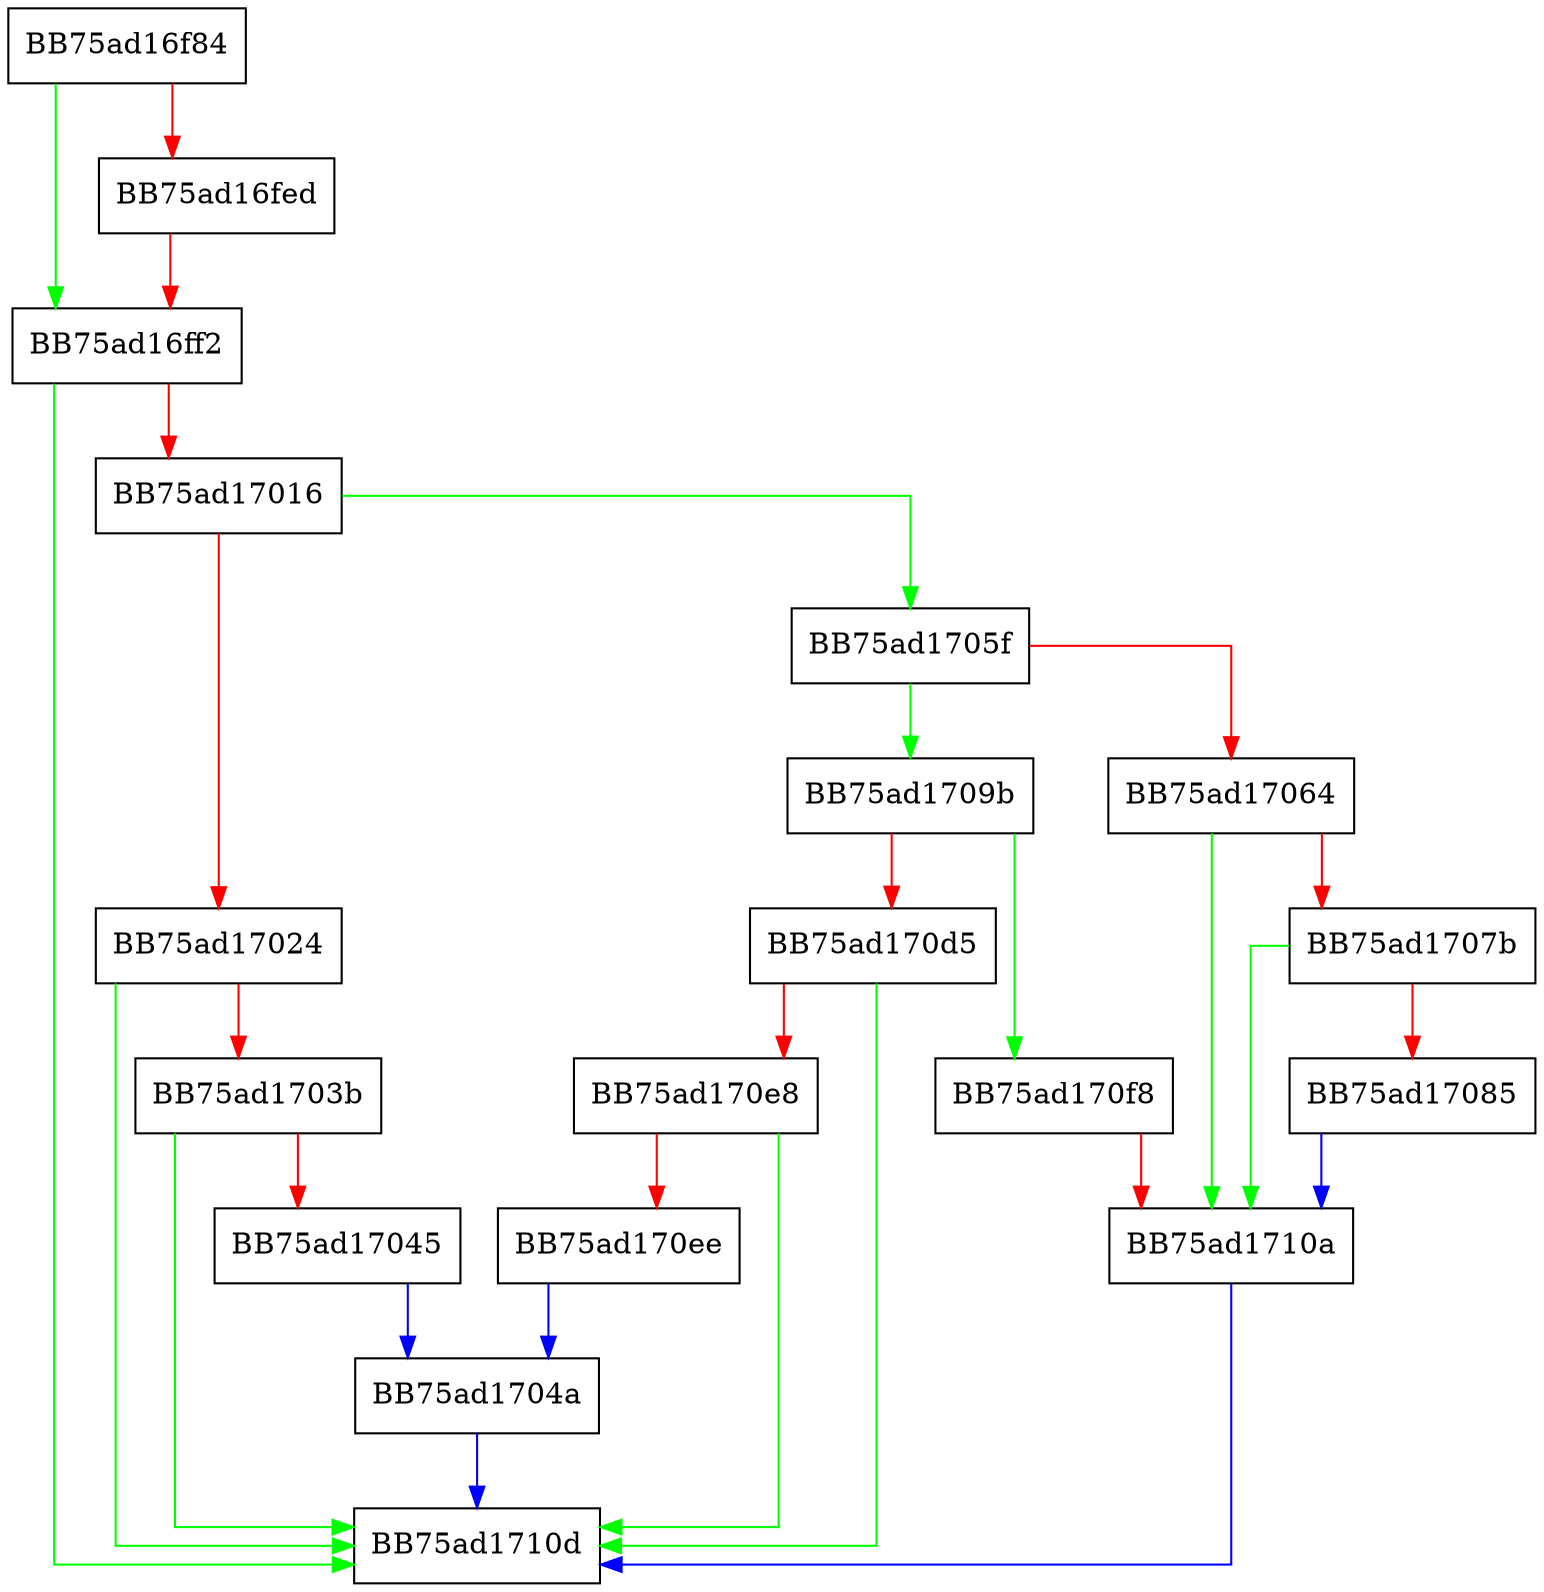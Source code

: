 digraph Decrypt {
  node [shape="box"];
  graph [splines=ortho];
  BB75ad16f84 -> BB75ad16ff2 [color="green"];
  BB75ad16f84 -> BB75ad16fed [color="red"];
  BB75ad16fed -> BB75ad16ff2 [color="red"];
  BB75ad16ff2 -> BB75ad1710d [color="green"];
  BB75ad16ff2 -> BB75ad17016 [color="red"];
  BB75ad17016 -> BB75ad1705f [color="green"];
  BB75ad17016 -> BB75ad17024 [color="red"];
  BB75ad17024 -> BB75ad1710d [color="green"];
  BB75ad17024 -> BB75ad1703b [color="red"];
  BB75ad1703b -> BB75ad1710d [color="green"];
  BB75ad1703b -> BB75ad17045 [color="red"];
  BB75ad17045 -> BB75ad1704a [color="blue"];
  BB75ad1704a -> BB75ad1710d [color="blue"];
  BB75ad1705f -> BB75ad1709b [color="green"];
  BB75ad1705f -> BB75ad17064 [color="red"];
  BB75ad17064 -> BB75ad1710a [color="green"];
  BB75ad17064 -> BB75ad1707b [color="red"];
  BB75ad1707b -> BB75ad1710a [color="green"];
  BB75ad1707b -> BB75ad17085 [color="red"];
  BB75ad17085 -> BB75ad1710a [color="blue"];
  BB75ad1709b -> BB75ad170f8 [color="green"];
  BB75ad1709b -> BB75ad170d5 [color="red"];
  BB75ad170d5 -> BB75ad1710d [color="green"];
  BB75ad170d5 -> BB75ad170e8 [color="red"];
  BB75ad170e8 -> BB75ad1710d [color="green"];
  BB75ad170e8 -> BB75ad170ee [color="red"];
  BB75ad170ee -> BB75ad1704a [color="blue"];
  BB75ad170f8 -> BB75ad1710a [color="red"];
  BB75ad1710a -> BB75ad1710d [color="blue"];
}